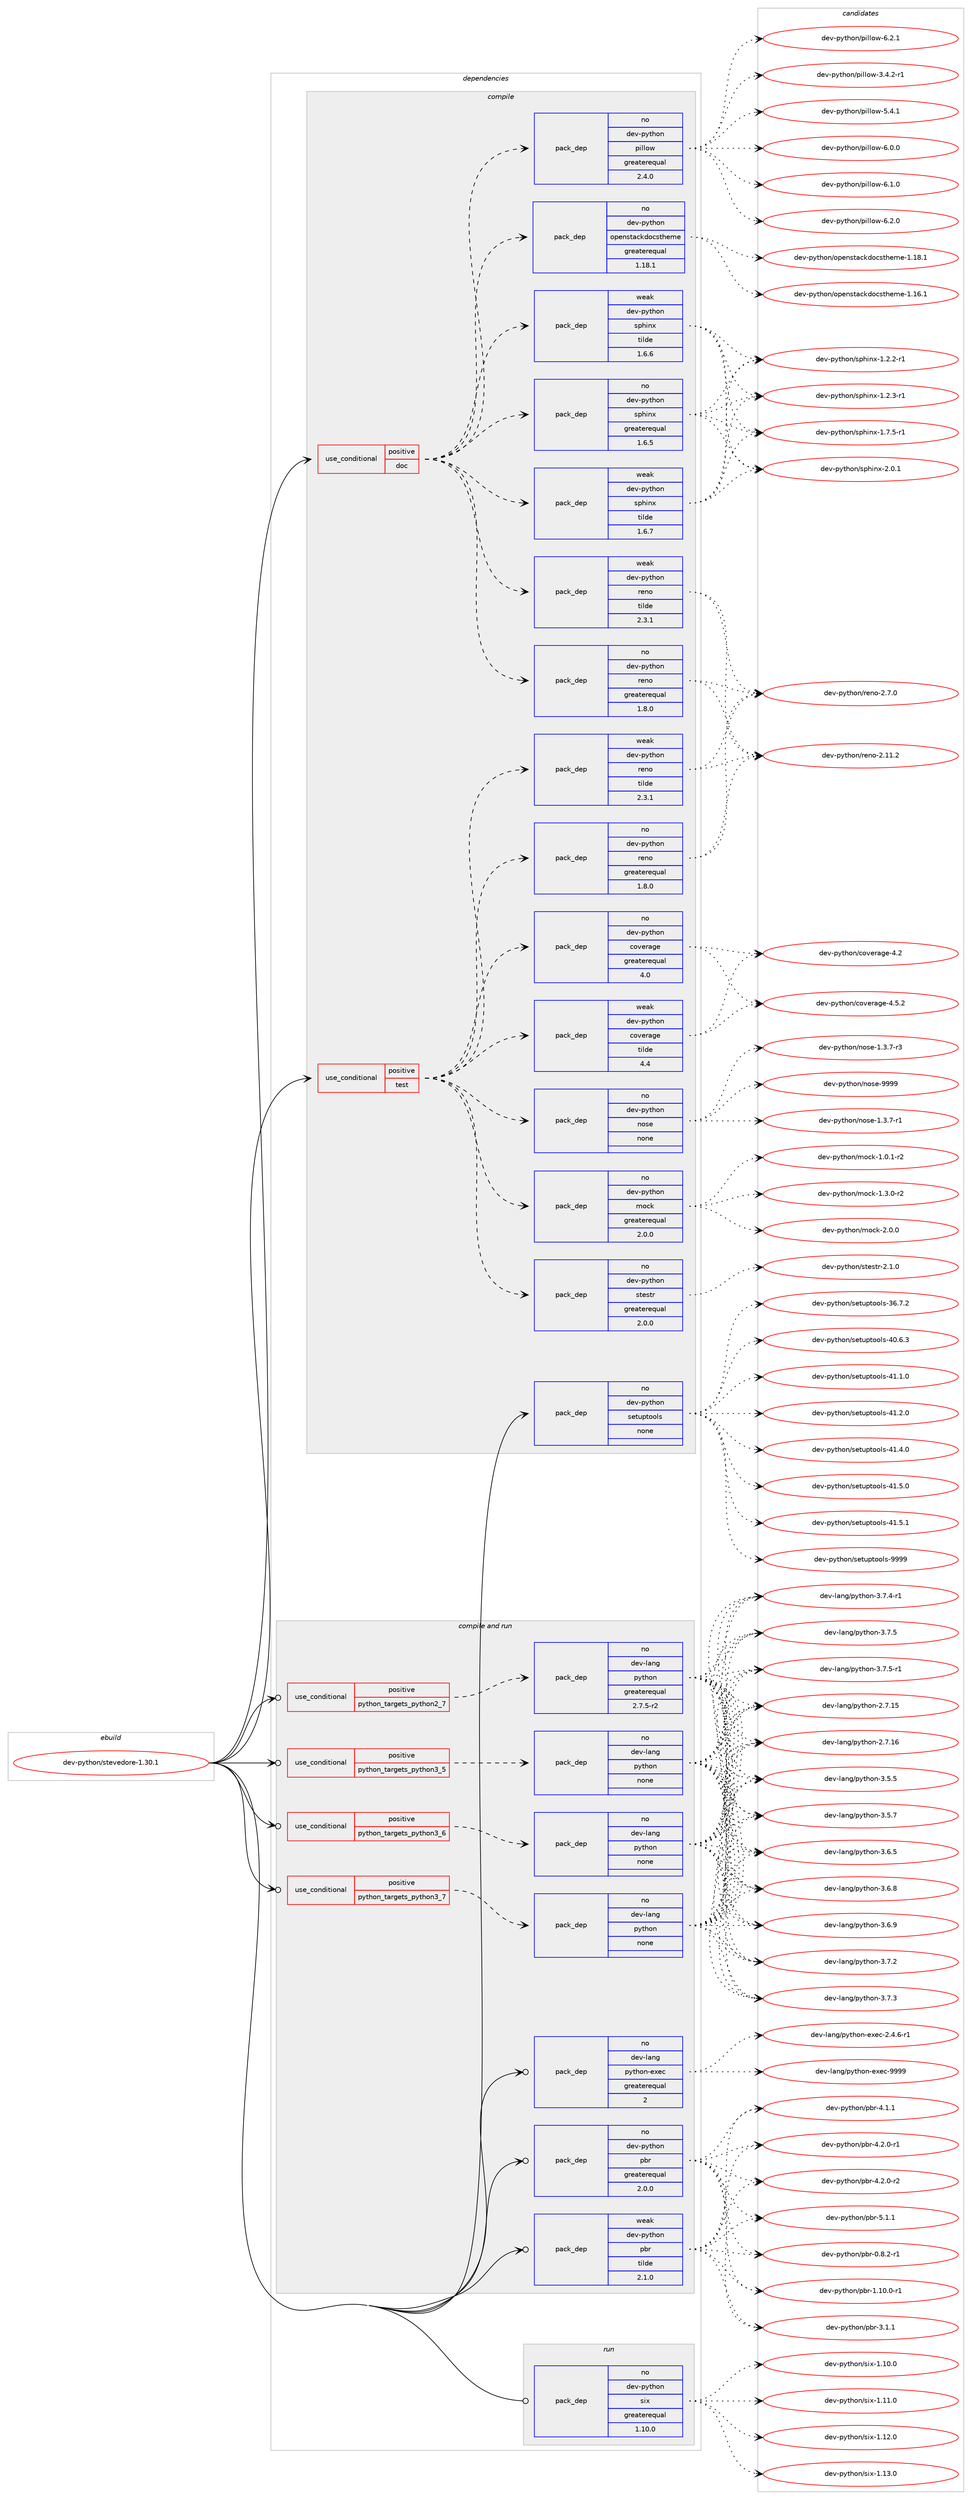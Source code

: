 digraph prolog {

# *************
# Graph options
# *************

newrank=true;
concentrate=true;
compound=true;
graph [rankdir=LR,fontname=Helvetica,fontsize=10,ranksep=1.5];#, ranksep=2.5, nodesep=0.2];
edge  [arrowhead=vee];
node  [fontname=Helvetica,fontsize=10];

# **********
# The ebuild
# **********

subgraph cluster_leftcol {
color=gray;
rank=same;
label=<<i>ebuild</i>>;
id [label="dev-python/stevedore-1.30.1", color=red, width=4, href="../dev-python/stevedore-1.30.1.svg"];
}

# ****************
# The dependencies
# ****************

subgraph cluster_midcol {
color=gray;
label=<<i>dependencies</i>>;
subgraph cluster_compile {
fillcolor="#eeeeee";
style=filled;
label=<<i>compile</i>>;
subgraph cond150002 {
dependency639351 [label=<<TABLE BORDER="0" CELLBORDER="1" CELLSPACING="0" CELLPADDING="4"><TR><TD ROWSPAN="3" CELLPADDING="10">use_conditional</TD></TR><TR><TD>positive</TD></TR><TR><TD>doc</TD></TR></TABLE>>, shape=none, color=red];
subgraph pack477468 {
dependency639352 [label=<<TABLE BORDER="0" CELLBORDER="1" CELLSPACING="0" CELLPADDING="4" WIDTH="220"><TR><TD ROWSPAN="6" CELLPADDING="30">pack_dep</TD></TR><TR><TD WIDTH="110">no</TD></TR><TR><TD>dev-python</TD></TR><TR><TD>pillow</TD></TR><TR><TD>greaterequal</TD></TR><TR><TD>2.4.0</TD></TR></TABLE>>, shape=none, color=blue];
}
dependency639351:e -> dependency639352:w [weight=20,style="dashed",arrowhead="vee"];
subgraph pack477469 {
dependency639353 [label=<<TABLE BORDER="0" CELLBORDER="1" CELLSPACING="0" CELLPADDING="4" WIDTH="220"><TR><TD ROWSPAN="6" CELLPADDING="30">pack_dep</TD></TR><TR><TD WIDTH="110">no</TD></TR><TR><TD>dev-python</TD></TR><TR><TD>sphinx</TD></TR><TR><TD>greaterequal</TD></TR><TR><TD>1.6.5</TD></TR></TABLE>>, shape=none, color=blue];
}
dependency639351:e -> dependency639353:w [weight=20,style="dashed",arrowhead="vee"];
subgraph pack477470 {
dependency639354 [label=<<TABLE BORDER="0" CELLBORDER="1" CELLSPACING="0" CELLPADDING="4" WIDTH="220"><TR><TD ROWSPAN="6" CELLPADDING="30">pack_dep</TD></TR><TR><TD WIDTH="110">weak</TD></TR><TR><TD>dev-python</TD></TR><TR><TD>sphinx</TD></TR><TR><TD>tilde</TD></TR><TR><TD>1.6.6</TD></TR></TABLE>>, shape=none, color=blue];
}
dependency639351:e -> dependency639354:w [weight=20,style="dashed",arrowhead="vee"];
subgraph pack477471 {
dependency639355 [label=<<TABLE BORDER="0" CELLBORDER="1" CELLSPACING="0" CELLPADDING="4" WIDTH="220"><TR><TD ROWSPAN="6" CELLPADDING="30">pack_dep</TD></TR><TR><TD WIDTH="110">weak</TD></TR><TR><TD>dev-python</TD></TR><TR><TD>sphinx</TD></TR><TR><TD>tilde</TD></TR><TR><TD>1.6.7</TD></TR></TABLE>>, shape=none, color=blue];
}
dependency639351:e -> dependency639355:w [weight=20,style="dashed",arrowhead="vee"];
subgraph pack477472 {
dependency639356 [label=<<TABLE BORDER="0" CELLBORDER="1" CELLSPACING="0" CELLPADDING="4" WIDTH="220"><TR><TD ROWSPAN="6" CELLPADDING="30">pack_dep</TD></TR><TR><TD WIDTH="110">no</TD></TR><TR><TD>dev-python</TD></TR><TR><TD>openstackdocstheme</TD></TR><TR><TD>greaterequal</TD></TR><TR><TD>1.18.1</TD></TR></TABLE>>, shape=none, color=blue];
}
dependency639351:e -> dependency639356:w [weight=20,style="dashed",arrowhead="vee"];
subgraph pack477473 {
dependency639357 [label=<<TABLE BORDER="0" CELLBORDER="1" CELLSPACING="0" CELLPADDING="4" WIDTH="220"><TR><TD ROWSPAN="6" CELLPADDING="30">pack_dep</TD></TR><TR><TD WIDTH="110">no</TD></TR><TR><TD>dev-python</TD></TR><TR><TD>reno</TD></TR><TR><TD>greaterequal</TD></TR><TR><TD>1.8.0</TD></TR></TABLE>>, shape=none, color=blue];
}
dependency639351:e -> dependency639357:w [weight=20,style="dashed",arrowhead="vee"];
subgraph pack477474 {
dependency639358 [label=<<TABLE BORDER="0" CELLBORDER="1" CELLSPACING="0" CELLPADDING="4" WIDTH="220"><TR><TD ROWSPAN="6" CELLPADDING="30">pack_dep</TD></TR><TR><TD WIDTH="110">weak</TD></TR><TR><TD>dev-python</TD></TR><TR><TD>reno</TD></TR><TR><TD>tilde</TD></TR><TR><TD>2.3.1</TD></TR></TABLE>>, shape=none, color=blue];
}
dependency639351:e -> dependency639358:w [weight=20,style="dashed",arrowhead="vee"];
}
id:e -> dependency639351:w [weight=20,style="solid",arrowhead="vee"];
subgraph cond150003 {
dependency639359 [label=<<TABLE BORDER="0" CELLBORDER="1" CELLSPACING="0" CELLPADDING="4"><TR><TD ROWSPAN="3" CELLPADDING="10">use_conditional</TD></TR><TR><TD>positive</TD></TR><TR><TD>test</TD></TR></TABLE>>, shape=none, color=red];
subgraph pack477475 {
dependency639360 [label=<<TABLE BORDER="0" CELLBORDER="1" CELLSPACING="0" CELLPADDING="4" WIDTH="220"><TR><TD ROWSPAN="6" CELLPADDING="30">pack_dep</TD></TR><TR><TD WIDTH="110">no</TD></TR><TR><TD>dev-python</TD></TR><TR><TD>mock</TD></TR><TR><TD>greaterequal</TD></TR><TR><TD>2.0.0</TD></TR></TABLE>>, shape=none, color=blue];
}
dependency639359:e -> dependency639360:w [weight=20,style="dashed",arrowhead="vee"];
subgraph pack477476 {
dependency639361 [label=<<TABLE BORDER="0" CELLBORDER="1" CELLSPACING="0" CELLPADDING="4" WIDTH="220"><TR><TD ROWSPAN="6" CELLPADDING="30">pack_dep</TD></TR><TR><TD WIDTH="110">no</TD></TR><TR><TD>dev-python</TD></TR><TR><TD>nose</TD></TR><TR><TD>none</TD></TR><TR><TD></TD></TR></TABLE>>, shape=none, color=blue];
}
dependency639359:e -> dependency639361:w [weight=20,style="dashed",arrowhead="vee"];
subgraph pack477477 {
dependency639362 [label=<<TABLE BORDER="0" CELLBORDER="1" CELLSPACING="0" CELLPADDING="4" WIDTH="220"><TR><TD ROWSPAN="6" CELLPADDING="30">pack_dep</TD></TR><TR><TD WIDTH="110">no</TD></TR><TR><TD>dev-python</TD></TR><TR><TD>coverage</TD></TR><TR><TD>greaterequal</TD></TR><TR><TD>4.0</TD></TR></TABLE>>, shape=none, color=blue];
}
dependency639359:e -> dependency639362:w [weight=20,style="dashed",arrowhead="vee"];
subgraph pack477478 {
dependency639363 [label=<<TABLE BORDER="0" CELLBORDER="1" CELLSPACING="0" CELLPADDING="4" WIDTH="220"><TR><TD ROWSPAN="6" CELLPADDING="30">pack_dep</TD></TR><TR><TD WIDTH="110">weak</TD></TR><TR><TD>dev-python</TD></TR><TR><TD>coverage</TD></TR><TR><TD>tilde</TD></TR><TR><TD>4.4</TD></TR></TABLE>>, shape=none, color=blue];
}
dependency639359:e -> dependency639363:w [weight=20,style="dashed",arrowhead="vee"];
subgraph pack477479 {
dependency639364 [label=<<TABLE BORDER="0" CELLBORDER="1" CELLSPACING="0" CELLPADDING="4" WIDTH="220"><TR><TD ROWSPAN="6" CELLPADDING="30">pack_dep</TD></TR><TR><TD WIDTH="110">no</TD></TR><TR><TD>dev-python</TD></TR><TR><TD>stestr</TD></TR><TR><TD>greaterequal</TD></TR><TR><TD>2.0.0</TD></TR></TABLE>>, shape=none, color=blue];
}
dependency639359:e -> dependency639364:w [weight=20,style="dashed",arrowhead="vee"];
subgraph pack477480 {
dependency639365 [label=<<TABLE BORDER="0" CELLBORDER="1" CELLSPACING="0" CELLPADDING="4" WIDTH="220"><TR><TD ROWSPAN="6" CELLPADDING="30">pack_dep</TD></TR><TR><TD WIDTH="110">no</TD></TR><TR><TD>dev-python</TD></TR><TR><TD>reno</TD></TR><TR><TD>greaterequal</TD></TR><TR><TD>1.8.0</TD></TR></TABLE>>, shape=none, color=blue];
}
dependency639359:e -> dependency639365:w [weight=20,style="dashed",arrowhead="vee"];
subgraph pack477481 {
dependency639366 [label=<<TABLE BORDER="0" CELLBORDER="1" CELLSPACING="0" CELLPADDING="4" WIDTH="220"><TR><TD ROWSPAN="6" CELLPADDING="30">pack_dep</TD></TR><TR><TD WIDTH="110">weak</TD></TR><TR><TD>dev-python</TD></TR><TR><TD>reno</TD></TR><TR><TD>tilde</TD></TR><TR><TD>2.3.1</TD></TR></TABLE>>, shape=none, color=blue];
}
dependency639359:e -> dependency639366:w [weight=20,style="dashed",arrowhead="vee"];
}
id:e -> dependency639359:w [weight=20,style="solid",arrowhead="vee"];
subgraph pack477482 {
dependency639367 [label=<<TABLE BORDER="0" CELLBORDER="1" CELLSPACING="0" CELLPADDING="4" WIDTH="220"><TR><TD ROWSPAN="6" CELLPADDING="30">pack_dep</TD></TR><TR><TD WIDTH="110">no</TD></TR><TR><TD>dev-python</TD></TR><TR><TD>setuptools</TD></TR><TR><TD>none</TD></TR><TR><TD></TD></TR></TABLE>>, shape=none, color=blue];
}
id:e -> dependency639367:w [weight=20,style="solid",arrowhead="vee"];
}
subgraph cluster_compileandrun {
fillcolor="#eeeeee";
style=filled;
label=<<i>compile and run</i>>;
subgraph cond150004 {
dependency639368 [label=<<TABLE BORDER="0" CELLBORDER="1" CELLSPACING="0" CELLPADDING="4"><TR><TD ROWSPAN="3" CELLPADDING="10">use_conditional</TD></TR><TR><TD>positive</TD></TR><TR><TD>python_targets_python2_7</TD></TR></TABLE>>, shape=none, color=red];
subgraph pack477483 {
dependency639369 [label=<<TABLE BORDER="0" CELLBORDER="1" CELLSPACING="0" CELLPADDING="4" WIDTH="220"><TR><TD ROWSPAN="6" CELLPADDING="30">pack_dep</TD></TR><TR><TD WIDTH="110">no</TD></TR><TR><TD>dev-lang</TD></TR><TR><TD>python</TD></TR><TR><TD>greaterequal</TD></TR><TR><TD>2.7.5-r2</TD></TR></TABLE>>, shape=none, color=blue];
}
dependency639368:e -> dependency639369:w [weight=20,style="dashed",arrowhead="vee"];
}
id:e -> dependency639368:w [weight=20,style="solid",arrowhead="odotvee"];
subgraph cond150005 {
dependency639370 [label=<<TABLE BORDER="0" CELLBORDER="1" CELLSPACING="0" CELLPADDING="4"><TR><TD ROWSPAN="3" CELLPADDING="10">use_conditional</TD></TR><TR><TD>positive</TD></TR><TR><TD>python_targets_python3_5</TD></TR></TABLE>>, shape=none, color=red];
subgraph pack477484 {
dependency639371 [label=<<TABLE BORDER="0" CELLBORDER="1" CELLSPACING="0" CELLPADDING="4" WIDTH="220"><TR><TD ROWSPAN="6" CELLPADDING="30">pack_dep</TD></TR><TR><TD WIDTH="110">no</TD></TR><TR><TD>dev-lang</TD></TR><TR><TD>python</TD></TR><TR><TD>none</TD></TR><TR><TD></TD></TR></TABLE>>, shape=none, color=blue];
}
dependency639370:e -> dependency639371:w [weight=20,style="dashed",arrowhead="vee"];
}
id:e -> dependency639370:w [weight=20,style="solid",arrowhead="odotvee"];
subgraph cond150006 {
dependency639372 [label=<<TABLE BORDER="0" CELLBORDER="1" CELLSPACING="0" CELLPADDING="4"><TR><TD ROWSPAN="3" CELLPADDING="10">use_conditional</TD></TR><TR><TD>positive</TD></TR><TR><TD>python_targets_python3_6</TD></TR></TABLE>>, shape=none, color=red];
subgraph pack477485 {
dependency639373 [label=<<TABLE BORDER="0" CELLBORDER="1" CELLSPACING="0" CELLPADDING="4" WIDTH="220"><TR><TD ROWSPAN="6" CELLPADDING="30">pack_dep</TD></TR><TR><TD WIDTH="110">no</TD></TR><TR><TD>dev-lang</TD></TR><TR><TD>python</TD></TR><TR><TD>none</TD></TR><TR><TD></TD></TR></TABLE>>, shape=none, color=blue];
}
dependency639372:e -> dependency639373:w [weight=20,style="dashed",arrowhead="vee"];
}
id:e -> dependency639372:w [weight=20,style="solid",arrowhead="odotvee"];
subgraph cond150007 {
dependency639374 [label=<<TABLE BORDER="0" CELLBORDER="1" CELLSPACING="0" CELLPADDING="4"><TR><TD ROWSPAN="3" CELLPADDING="10">use_conditional</TD></TR><TR><TD>positive</TD></TR><TR><TD>python_targets_python3_7</TD></TR></TABLE>>, shape=none, color=red];
subgraph pack477486 {
dependency639375 [label=<<TABLE BORDER="0" CELLBORDER="1" CELLSPACING="0" CELLPADDING="4" WIDTH="220"><TR><TD ROWSPAN="6" CELLPADDING="30">pack_dep</TD></TR><TR><TD WIDTH="110">no</TD></TR><TR><TD>dev-lang</TD></TR><TR><TD>python</TD></TR><TR><TD>none</TD></TR><TR><TD></TD></TR></TABLE>>, shape=none, color=blue];
}
dependency639374:e -> dependency639375:w [weight=20,style="dashed",arrowhead="vee"];
}
id:e -> dependency639374:w [weight=20,style="solid",arrowhead="odotvee"];
subgraph pack477487 {
dependency639376 [label=<<TABLE BORDER="0" CELLBORDER="1" CELLSPACING="0" CELLPADDING="4" WIDTH="220"><TR><TD ROWSPAN="6" CELLPADDING="30">pack_dep</TD></TR><TR><TD WIDTH="110">no</TD></TR><TR><TD>dev-lang</TD></TR><TR><TD>python-exec</TD></TR><TR><TD>greaterequal</TD></TR><TR><TD>2</TD></TR></TABLE>>, shape=none, color=blue];
}
id:e -> dependency639376:w [weight=20,style="solid",arrowhead="odotvee"];
subgraph pack477488 {
dependency639377 [label=<<TABLE BORDER="0" CELLBORDER="1" CELLSPACING="0" CELLPADDING="4" WIDTH="220"><TR><TD ROWSPAN="6" CELLPADDING="30">pack_dep</TD></TR><TR><TD WIDTH="110">no</TD></TR><TR><TD>dev-python</TD></TR><TR><TD>pbr</TD></TR><TR><TD>greaterequal</TD></TR><TR><TD>2.0.0</TD></TR></TABLE>>, shape=none, color=blue];
}
id:e -> dependency639377:w [weight=20,style="solid",arrowhead="odotvee"];
subgraph pack477489 {
dependency639378 [label=<<TABLE BORDER="0" CELLBORDER="1" CELLSPACING="0" CELLPADDING="4" WIDTH="220"><TR><TD ROWSPAN="6" CELLPADDING="30">pack_dep</TD></TR><TR><TD WIDTH="110">weak</TD></TR><TR><TD>dev-python</TD></TR><TR><TD>pbr</TD></TR><TR><TD>tilde</TD></TR><TR><TD>2.1.0</TD></TR></TABLE>>, shape=none, color=blue];
}
id:e -> dependency639378:w [weight=20,style="solid",arrowhead="odotvee"];
}
subgraph cluster_run {
fillcolor="#eeeeee";
style=filled;
label=<<i>run</i>>;
subgraph pack477490 {
dependency639379 [label=<<TABLE BORDER="0" CELLBORDER="1" CELLSPACING="0" CELLPADDING="4" WIDTH="220"><TR><TD ROWSPAN="6" CELLPADDING="30">pack_dep</TD></TR><TR><TD WIDTH="110">no</TD></TR><TR><TD>dev-python</TD></TR><TR><TD>six</TD></TR><TR><TD>greaterequal</TD></TR><TR><TD>1.10.0</TD></TR></TABLE>>, shape=none, color=blue];
}
id:e -> dependency639379:w [weight=20,style="solid",arrowhead="odot"];
}
}

# **************
# The candidates
# **************

subgraph cluster_choices {
rank=same;
color=gray;
label=<<i>candidates</i>>;

subgraph choice477468 {
color=black;
nodesep=1;
choice10010111845112121116104111110471121051081081111194551465246504511449 [label="dev-python/pillow-3.4.2-r1", color=red, width=4,href="../dev-python/pillow-3.4.2-r1.svg"];
choice1001011184511212111610411111047112105108108111119455346524649 [label="dev-python/pillow-5.4.1", color=red, width=4,href="../dev-python/pillow-5.4.1.svg"];
choice1001011184511212111610411111047112105108108111119455446484648 [label="dev-python/pillow-6.0.0", color=red, width=4,href="../dev-python/pillow-6.0.0.svg"];
choice1001011184511212111610411111047112105108108111119455446494648 [label="dev-python/pillow-6.1.0", color=red, width=4,href="../dev-python/pillow-6.1.0.svg"];
choice1001011184511212111610411111047112105108108111119455446504648 [label="dev-python/pillow-6.2.0", color=red, width=4,href="../dev-python/pillow-6.2.0.svg"];
choice1001011184511212111610411111047112105108108111119455446504649 [label="dev-python/pillow-6.2.1", color=red, width=4,href="../dev-python/pillow-6.2.1.svg"];
dependency639352:e -> choice10010111845112121116104111110471121051081081111194551465246504511449:w [style=dotted,weight="100"];
dependency639352:e -> choice1001011184511212111610411111047112105108108111119455346524649:w [style=dotted,weight="100"];
dependency639352:e -> choice1001011184511212111610411111047112105108108111119455446484648:w [style=dotted,weight="100"];
dependency639352:e -> choice1001011184511212111610411111047112105108108111119455446494648:w [style=dotted,weight="100"];
dependency639352:e -> choice1001011184511212111610411111047112105108108111119455446504648:w [style=dotted,weight="100"];
dependency639352:e -> choice1001011184511212111610411111047112105108108111119455446504649:w [style=dotted,weight="100"];
}
subgraph choice477469 {
color=black;
nodesep=1;
choice10010111845112121116104111110471151121041051101204549465046504511449 [label="dev-python/sphinx-1.2.2-r1", color=red, width=4,href="../dev-python/sphinx-1.2.2-r1.svg"];
choice10010111845112121116104111110471151121041051101204549465046514511449 [label="dev-python/sphinx-1.2.3-r1", color=red, width=4,href="../dev-python/sphinx-1.2.3-r1.svg"];
choice10010111845112121116104111110471151121041051101204549465546534511449 [label="dev-python/sphinx-1.7.5-r1", color=red, width=4,href="../dev-python/sphinx-1.7.5-r1.svg"];
choice1001011184511212111610411111047115112104105110120455046484649 [label="dev-python/sphinx-2.0.1", color=red, width=4,href="../dev-python/sphinx-2.0.1.svg"];
dependency639353:e -> choice10010111845112121116104111110471151121041051101204549465046504511449:w [style=dotted,weight="100"];
dependency639353:e -> choice10010111845112121116104111110471151121041051101204549465046514511449:w [style=dotted,weight="100"];
dependency639353:e -> choice10010111845112121116104111110471151121041051101204549465546534511449:w [style=dotted,weight="100"];
dependency639353:e -> choice1001011184511212111610411111047115112104105110120455046484649:w [style=dotted,weight="100"];
}
subgraph choice477470 {
color=black;
nodesep=1;
choice10010111845112121116104111110471151121041051101204549465046504511449 [label="dev-python/sphinx-1.2.2-r1", color=red, width=4,href="../dev-python/sphinx-1.2.2-r1.svg"];
choice10010111845112121116104111110471151121041051101204549465046514511449 [label="dev-python/sphinx-1.2.3-r1", color=red, width=4,href="../dev-python/sphinx-1.2.3-r1.svg"];
choice10010111845112121116104111110471151121041051101204549465546534511449 [label="dev-python/sphinx-1.7.5-r1", color=red, width=4,href="../dev-python/sphinx-1.7.5-r1.svg"];
choice1001011184511212111610411111047115112104105110120455046484649 [label="dev-python/sphinx-2.0.1", color=red, width=4,href="../dev-python/sphinx-2.0.1.svg"];
dependency639354:e -> choice10010111845112121116104111110471151121041051101204549465046504511449:w [style=dotted,weight="100"];
dependency639354:e -> choice10010111845112121116104111110471151121041051101204549465046514511449:w [style=dotted,weight="100"];
dependency639354:e -> choice10010111845112121116104111110471151121041051101204549465546534511449:w [style=dotted,weight="100"];
dependency639354:e -> choice1001011184511212111610411111047115112104105110120455046484649:w [style=dotted,weight="100"];
}
subgraph choice477471 {
color=black;
nodesep=1;
choice10010111845112121116104111110471151121041051101204549465046504511449 [label="dev-python/sphinx-1.2.2-r1", color=red, width=4,href="../dev-python/sphinx-1.2.2-r1.svg"];
choice10010111845112121116104111110471151121041051101204549465046514511449 [label="dev-python/sphinx-1.2.3-r1", color=red, width=4,href="../dev-python/sphinx-1.2.3-r1.svg"];
choice10010111845112121116104111110471151121041051101204549465546534511449 [label="dev-python/sphinx-1.7.5-r1", color=red, width=4,href="../dev-python/sphinx-1.7.5-r1.svg"];
choice1001011184511212111610411111047115112104105110120455046484649 [label="dev-python/sphinx-2.0.1", color=red, width=4,href="../dev-python/sphinx-2.0.1.svg"];
dependency639355:e -> choice10010111845112121116104111110471151121041051101204549465046504511449:w [style=dotted,weight="100"];
dependency639355:e -> choice10010111845112121116104111110471151121041051101204549465046514511449:w [style=dotted,weight="100"];
dependency639355:e -> choice10010111845112121116104111110471151121041051101204549465546534511449:w [style=dotted,weight="100"];
dependency639355:e -> choice1001011184511212111610411111047115112104105110120455046484649:w [style=dotted,weight="100"];
}
subgraph choice477472 {
color=black;
nodesep=1;
choice100101118451121211161041111104711111210111011511697991071001119911511610410110910145494649544649 [label="dev-python/openstackdocstheme-1.16.1", color=red, width=4,href="../dev-python/openstackdocstheme-1.16.1.svg"];
choice100101118451121211161041111104711111210111011511697991071001119911511610410110910145494649564649 [label="dev-python/openstackdocstheme-1.18.1", color=red, width=4,href="../dev-python/openstackdocstheme-1.18.1.svg"];
dependency639356:e -> choice100101118451121211161041111104711111210111011511697991071001119911511610410110910145494649544649:w [style=dotted,weight="100"];
dependency639356:e -> choice100101118451121211161041111104711111210111011511697991071001119911511610410110910145494649564649:w [style=dotted,weight="100"];
}
subgraph choice477473 {
color=black;
nodesep=1;
choice100101118451121211161041111104711410111011145504649494650 [label="dev-python/reno-2.11.2", color=red, width=4,href="../dev-python/reno-2.11.2.svg"];
choice1001011184511212111610411111047114101110111455046554648 [label="dev-python/reno-2.7.0", color=red, width=4,href="../dev-python/reno-2.7.0.svg"];
dependency639357:e -> choice100101118451121211161041111104711410111011145504649494650:w [style=dotted,weight="100"];
dependency639357:e -> choice1001011184511212111610411111047114101110111455046554648:w [style=dotted,weight="100"];
}
subgraph choice477474 {
color=black;
nodesep=1;
choice100101118451121211161041111104711410111011145504649494650 [label="dev-python/reno-2.11.2", color=red, width=4,href="../dev-python/reno-2.11.2.svg"];
choice1001011184511212111610411111047114101110111455046554648 [label="dev-python/reno-2.7.0", color=red, width=4,href="../dev-python/reno-2.7.0.svg"];
dependency639358:e -> choice100101118451121211161041111104711410111011145504649494650:w [style=dotted,weight="100"];
dependency639358:e -> choice1001011184511212111610411111047114101110111455046554648:w [style=dotted,weight="100"];
}
subgraph choice477475 {
color=black;
nodesep=1;
choice1001011184511212111610411111047109111991074549464846494511450 [label="dev-python/mock-1.0.1-r2", color=red, width=4,href="../dev-python/mock-1.0.1-r2.svg"];
choice1001011184511212111610411111047109111991074549465146484511450 [label="dev-python/mock-1.3.0-r2", color=red, width=4,href="../dev-python/mock-1.3.0-r2.svg"];
choice100101118451121211161041111104710911199107455046484648 [label="dev-python/mock-2.0.0", color=red, width=4,href="../dev-python/mock-2.0.0.svg"];
dependency639360:e -> choice1001011184511212111610411111047109111991074549464846494511450:w [style=dotted,weight="100"];
dependency639360:e -> choice1001011184511212111610411111047109111991074549465146484511450:w [style=dotted,weight="100"];
dependency639360:e -> choice100101118451121211161041111104710911199107455046484648:w [style=dotted,weight="100"];
}
subgraph choice477476 {
color=black;
nodesep=1;
choice10010111845112121116104111110471101111151014549465146554511449 [label="dev-python/nose-1.3.7-r1", color=red, width=4,href="../dev-python/nose-1.3.7-r1.svg"];
choice10010111845112121116104111110471101111151014549465146554511451 [label="dev-python/nose-1.3.7-r3", color=red, width=4,href="../dev-python/nose-1.3.7-r3.svg"];
choice10010111845112121116104111110471101111151014557575757 [label="dev-python/nose-9999", color=red, width=4,href="../dev-python/nose-9999.svg"];
dependency639361:e -> choice10010111845112121116104111110471101111151014549465146554511449:w [style=dotted,weight="100"];
dependency639361:e -> choice10010111845112121116104111110471101111151014549465146554511451:w [style=dotted,weight="100"];
dependency639361:e -> choice10010111845112121116104111110471101111151014557575757:w [style=dotted,weight="100"];
}
subgraph choice477477 {
color=black;
nodesep=1;
choice1001011184511212111610411111047991111181011149710310145524650 [label="dev-python/coverage-4.2", color=red, width=4,href="../dev-python/coverage-4.2.svg"];
choice10010111845112121116104111110479911111810111497103101455246534650 [label="dev-python/coverage-4.5.2", color=red, width=4,href="../dev-python/coverage-4.5.2.svg"];
dependency639362:e -> choice1001011184511212111610411111047991111181011149710310145524650:w [style=dotted,weight="100"];
dependency639362:e -> choice10010111845112121116104111110479911111810111497103101455246534650:w [style=dotted,weight="100"];
}
subgraph choice477478 {
color=black;
nodesep=1;
choice1001011184511212111610411111047991111181011149710310145524650 [label="dev-python/coverage-4.2", color=red, width=4,href="../dev-python/coverage-4.2.svg"];
choice10010111845112121116104111110479911111810111497103101455246534650 [label="dev-python/coverage-4.5.2", color=red, width=4,href="../dev-python/coverage-4.5.2.svg"];
dependency639363:e -> choice1001011184511212111610411111047991111181011149710310145524650:w [style=dotted,weight="100"];
dependency639363:e -> choice10010111845112121116104111110479911111810111497103101455246534650:w [style=dotted,weight="100"];
}
subgraph choice477479 {
color=black;
nodesep=1;
choice1001011184511212111610411111047115116101115116114455046494648 [label="dev-python/stestr-2.1.0", color=red, width=4,href="../dev-python/stestr-2.1.0.svg"];
dependency639364:e -> choice1001011184511212111610411111047115116101115116114455046494648:w [style=dotted,weight="100"];
}
subgraph choice477480 {
color=black;
nodesep=1;
choice100101118451121211161041111104711410111011145504649494650 [label="dev-python/reno-2.11.2", color=red, width=4,href="../dev-python/reno-2.11.2.svg"];
choice1001011184511212111610411111047114101110111455046554648 [label="dev-python/reno-2.7.0", color=red, width=4,href="../dev-python/reno-2.7.0.svg"];
dependency639365:e -> choice100101118451121211161041111104711410111011145504649494650:w [style=dotted,weight="100"];
dependency639365:e -> choice1001011184511212111610411111047114101110111455046554648:w [style=dotted,weight="100"];
}
subgraph choice477481 {
color=black;
nodesep=1;
choice100101118451121211161041111104711410111011145504649494650 [label="dev-python/reno-2.11.2", color=red, width=4,href="../dev-python/reno-2.11.2.svg"];
choice1001011184511212111610411111047114101110111455046554648 [label="dev-python/reno-2.7.0", color=red, width=4,href="../dev-python/reno-2.7.0.svg"];
dependency639366:e -> choice100101118451121211161041111104711410111011145504649494650:w [style=dotted,weight="100"];
dependency639366:e -> choice1001011184511212111610411111047114101110111455046554648:w [style=dotted,weight="100"];
}
subgraph choice477482 {
color=black;
nodesep=1;
choice100101118451121211161041111104711510111611711211611111110811545515446554650 [label="dev-python/setuptools-36.7.2", color=red, width=4,href="../dev-python/setuptools-36.7.2.svg"];
choice100101118451121211161041111104711510111611711211611111110811545524846544651 [label="dev-python/setuptools-40.6.3", color=red, width=4,href="../dev-python/setuptools-40.6.3.svg"];
choice100101118451121211161041111104711510111611711211611111110811545524946494648 [label="dev-python/setuptools-41.1.0", color=red, width=4,href="../dev-python/setuptools-41.1.0.svg"];
choice100101118451121211161041111104711510111611711211611111110811545524946504648 [label="dev-python/setuptools-41.2.0", color=red, width=4,href="../dev-python/setuptools-41.2.0.svg"];
choice100101118451121211161041111104711510111611711211611111110811545524946524648 [label="dev-python/setuptools-41.4.0", color=red, width=4,href="../dev-python/setuptools-41.4.0.svg"];
choice100101118451121211161041111104711510111611711211611111110811545524946534648 [label="dev-python/setuptools-41.5.0", color=red, width=4,href="../dev-python/setuptools-41.5.0.svg"];
choice100101118451121211161041111104711510111611711211611111110811545524946534649 [label="dev-python/setuptools-41.5.1", color=red, width=4,href="../dev-python/setuptools-41.5.1.svg"];
choice10010111845112121116104111110471151011161171121161111111081154557575757 [label="dev-python/setuptools-9999", color=red, width=4,href="../dev-python/setuptools-9999.svg"];
dependency639367:e -> choice100101118451121211161041111104711510111611711211611111110811545515446554650:w [style=dotted,weight="100"];
dependency639367:e -> choice100101118451121211161041111104711510111611711211611111110811545524846544651:w [style=dotted,weight="100"];
dependency639367:e -> choice100101118451121211161041111104711510111611711211611111110811545524946494648:w [style=dotted,weight="100"];
dependency639367:e -> choice100101118451121211161041111104711510111611711211611111110811545524946504648:w [style=dotted,weight="100"];
dependency639367:e -> choice100101118451121211161041111104711510111611711211611111110811545524946524648:w [style=dotted,weight="100"];
dependency639367:e -> choice100101118451121211161041111104711510111611711211611111110811545524946534648:w [style=dotted,weight="100"];
dependency639367:e -> choice100101118451121211161041111104711510111611711211611111110811545524946534649:w [style=dotted,weight="100"];
dependency639367:e -> choice10010111845112121116104111110471151011161171121161111111081154557575757:w [style=dotted,weight="100"];
}
subgraph choice477483 {
color=black;
nodesep=1;
choice10010111845108971101034711212111610411111045504655464953 [label="dev-lang/python-2.7.15", color=red, width=4,href="../dev-lang/python-2.7.15.svg"];
choice10010111845108971101034711212111610411111045504655464954 [label="dev-lang/python-2.7.16", color=red, width=4,href="../dev-lang/python-2.7.16.svg"];
choice100101118451089711010347112121116104111110455146534653 [label="dev-lang/python-3.5.5", color=red, width=4,href="../dev-lang/python-3.5.5.svg"];
choice100101118451089711010347112121116104111110455146534655 [label="dev-lang/python-3.5.7", color=red, width=4,href="../dev-lang/python-3.5.7.svg"];
choice100101118451089711010347112121116104111110455146544653 [label="dev-lang/python-3.6.5", color=red, width=4,href="../dev-lang/python-3.6.5.svg"];
choice100101118451089711010347112121116104111110455146544656 [label="dev-lang/python-3.6.8", color=red, width=4,href="../dev-lang/python-3.6.8.svg"];
choice100101118451089711010347112121116104111110455146544657 [label="dev-lang/python-3.6.9", color=red, width=4,href="../dev-lang/python-3.6.9.svg"];
choice100101118451089711010347112121116104111110455146554650 [label="dev-lang/python-3.7.2", color=red, width=4,href="../dev-lang/python-3.7.2.svg"];
choice100101118451089711010347112121116104111110455146554651 [label="dev-lang/python-3.7.3", color=red, width=4,href="../dev-lang/python-3.7.3.svg"];
choice1001011184510897110103471121211161041111104551465546524511449 [label="dev-lang/python-3.7.4-r1", color=red, width=4,href="../dev-lang/python-3.7.4-r1.svg"];
choice100101118451089711010347112121116104111110455146554653 [label="dev-lang/python-3.7.5", color=red, width=4,href="../dev-lang/python-3.7.5.svg"];
choice1001011184510897110103471121211161041111104551465546534511449 [label="dev-lang/python-3.7.5-r1", color=red, width=4,href="../dev-lang/python-3.7.5-r1.svg"];
dependency639369:e -> choice10010111845108971101034711212111610411111045504655464953:w [style=dotted,weight="100"];
dependency639369:e -> choice10010111845108971101034711212111610411111045504655464954:w [style=dotted,weight="100"];
dependency639369:e -> choice100101118451089711010347112121116104111110455146534653:w [style=dotted,weight="100"];
dependency639369:e -> choice100101118451089711010347112121116104111110455146534655:w [style=dotted,weight="100"];
dependency639369:e -> choice100101118451089711010347112121116104111110455146544653:w [style=dotted,weight="100"];
dependency639369:e -> choice100101118451089711010347112121116104111110455146544656:w [style=dotted,weight="100"];
dependency639369:e -> choice100101118451089711010347112121116104111110455146544657:w [style=dotted,weight="100"];
dependency639369:e -> choice100101118451089711010347112121116104111110455146554650:w [style=dotted,weight="100"];
dependency639369:e -> choice100101118451089711010347112121116104111110455146554651:w [style=dotted,weight="100"];
dependency639369:e -> choice1001011184510897110103471121211161041111104551465546524511449:w [style=dotted,weight="100"];
dependency639369:e -> choice100101118451089711010347112121116104111110455146554653:w [style=dotted,weight="100"];
dependency639369:e -> choice1001011184510897110103471121211161041111104551465546534511449:w [style=dotted,weight="100"];
}
subgraph choice477484 {
color=black;
nodesep=1;
choice10010111845108971101034711212111610411111045504655464953 [label="dev-lang/python-2.7.15", color=red, width=4,href="../dev-lang/python-2.7.15.svg"];
choice10010111845108971101034711212111610411111045504655464954 [label="dev-lang/python-2.7.16", color=red, width=4,href="../dev-lang/python-2.7.16.svg"];
choice100101118451089711010347112121116104111110455146534653 [label="dev-lang/python-3.5.5", color=red, width=4,href="../dev-lang/python-3.5.5.svg"];
choice100101118451089711010347112121116104111110455146534655 [label="dev-lang/python-3.5.7", color=red, width=4,href="../dev-lang/python-3.5.7.svg"];
choice100101118451089711010347112121116104111110455146544653 [label="dev-lang/python-3.6.5", color=red, width=4,href="../dev-lang/python-3.6.5.svg"];
choice100101118451089711010347112121116104111110455146544656 [label="dev-lang/python-3.6.8", color=red, width=4,href="../dev-lang/python-3.6.8.svg"];
choice100101118451089711010347112121116104111110455146544657 [label="dev-lang/python-3.6.9", color=red, width=4,href="../dev-lang/python-3.6.9.svg"];
choice100101118451089711010347112121116104111110455146554650 [label="dev-lang/python-3.7.2", color=red, width=4,href="../dev-lang/python-3.7.2.svg"];
choice100101118451089711010347112121116104111110455146554651 [label="dev-lang/python-3.7.3", color=red, width=4,href="../dev-lang/python-3.7.3.svg"];
choice1001011184510897110103471121211161041111104551465546524511449 [label="dev-lang/python-3.7.4-r1", color=red, width=4,href="../dev-lang/python-3.7.4-r1.svg"];
choice100101118451089711010347112121116104111110455146554653 [label="dev-lang/python-3.7.5", color=red, width=4,href="../dev-lang/python-3.7.5.svg"];
choice1001011184510897110103471121211161041111104551465546534511449 [label="dev-lang/python-3.7.5-r1", color=red, width=4,href="../dev-lang/python-3.7.5-r1.svg"];
dependency639371:e -> choice10010111845108971101034711212111610411111045504655464953:w [style=dotted,weight="100"];
dependency639371:e -> choice10010111845108971101034711212111610411111045504655464954:w [style=dotted,weight="100"];
dependency639371:e -> choice100101118451089711010347112121116104111110455146534653:w [style=dotted,weight="100"];
dependency639371:e -> choice100101118451089711010347112121116104111110455146534655:w [style=dotted,weight="100"];
dependency639371:e -> choice100101118451089711010347112121116104111110455146544653:w [style=dotted,weight="100"];
dependency639371:e -> choice100101118451089711010347112121116104111110455146544656:w [style=dotted,weight="100"];
dependency639371:e -> choice100101118451089711010347112121116104111110455146544657:w [style=dotted,weight="100"];
dependency639371:e -> choice100101118451089711010347112121116104111110455146554650:w [style=dotted,weight="100"];
dependency639371:e -> choice100101118451089711010347112121116104111110455146554651:w [style=dotted,weight="100"];
dependency639371:e -> choice1001011184510897110103471121211161041111104551465546524511449:w [style=dotted,weight="100"];
dependency639371:e -> choice100101118451089711010347112121116104111110455146554653:w [style=dotted,weight="100"];
dependency639371:e -> choice1001011184510897110103471121211161041111104551465546534511449:w [style=dotted,weight="100"];
}
subgraph choice477485 {
color=black;
nodesep=1;
choice10010111845108971101034711212111610411111045504655464953 [label="dev-lang/python-2.7.15", color=red, width=4,href="../dev-lang/python-2.7.15.svg"];
choice10010111845108971101034711212111610411111045504655464954 [label="dev-lang/python-2.7.16", color=red, width=4,href="../dev-lang/python-2.7.16.svg"];
choice100101118451089711010347112121116104111110455146534653 [label="dev-lang/python-3.5.5", color=red, width=4,href="../dev-lang/python-3.5.5.svg"];
choice100101118451089711010347112121116104111110455146534655 [label="dev-lang/python-3.5.7", color=red, width=4,href="../dev-lang/python-3.5.7.svg"];
choice100101118451089711010347112121116104111110455146544653 [label="dev-lang/python-3.6.5", color=red, width=4,href="../dev-lang/python-3.6.5.svg"];
choice100101118451089711010347112121116104111110455146544656 [label="dev-lang/python-3.6.8", color=red, width=4,href="../dev-lang/python-3.6.8.svg"];
choice100101118451089711010347112121116104111110455146544657 [label="dev-lang/python-3.6.9", color=red, width=4,href="../dev-lang/python-3.6.9.svg"];
choice100101118451089711010347112121116104111110455146554650 [label="dev-lang/python-3.7.2", color=red, width=4,href="../dev-lang/python-3.7.2.svg"];
choice100101118451089711010347112121116104111110455146554651 [label="dev-lang/python-3.7.3", color=red, width=4,href="../dev-lang/python-3.7.3.svg"];
choice1001011184510897110103471121211161041111104551465546524511449 [label="dev-lang/python-3.7.4-r1", color=red, width=4,href="../dev-lang/python-3.7.4-r1.svg"];
choice100101118451089711010347112121116104111110455146554653 [label="dev-lang/python-3.7.5", color=red, width=4,href="../dev-lang/python-3.7.5.svg"];
choice1001011184510897110103471121211161041111104551465546534511449 [label="dev-lang/python-3.7.5-r1", color=red, width=4,href="../dev-lang/python-3.7.5-r1.svg"];
dependency639373:e -> choice10010111845108971101034711212111610411111045504655464953:w [style=dotted,weight="100"];
dependency639373:e -> choice10010111845108971101034711212111610411111045504655464954:w [style=dotted,weight="100"];
dependency639373:e -> choice100101118451089711010347112121116104111110455146534653:w [style=dotted,weight="100"];
dependency639373:e -> choice100101118451089711010347112121116104111110455146534655:w [style=dotted,weight="100"];
dependency639373:e -> choice100101118451089711010347112121116104111110455146544653:w [style=dotted,weight="100"];
dependency639373:e -> choice100101118451089711010347112121116104111110455146544656:w [style=dotted,weight="100"];
dependency639373:e -> choice100101118451089711010347112121116104111110455146544657:w [style=dotted,weight="100"];
dependency639373:e -> choice100101118451089711010347112121116104111110455146554650:w [style=dotted,weight="100"];
dependency639373:e -> choice100101118451089711010347112121116104111110455146554651:w [style=dotted,weight="100"];
dependency639373:e -> choice1001011184510897110103471121211161041111104551465546524511449:w [style=dotted,weight="100"];
dependency639373:e -> choice100101118451089711010347112121116104111110455146554653:w [style=dotted,weight="100"];
dependency639373:e -> choice1001011184510897110103471121211161041111104551465546534511449:w [style=dotted,weight="100"];
}
subgraph choice477486 {
color=black;
nodesep=1;
choice10010111845108971101034711212111610411111045504655464953 [label="dev-lang/python-2.7.15", color=red, width=4,href="../dev-lang/python-2.7.15.svg"];
choice10010111845108971101034711212111610411111045504655464954 [label="dev-lang/python-2.7.16", color=red, width=4,href="../dev-lang/python-2.7.16.svg"];
choice100101118451089711010347112121116104111110455146534653 [label="dev-lang/python-3.5.5", color=red, width=4,href="../dev-lang/python-3.5.5.svg"];
choice100101118451089711010347112121116104111110455146534655 [label="dev-lang/python-3.5.7", color=red, width=4,href="../dev-lang/python-3.5.7.svg"];
choice100101118451089711010347112121116104111110455146544653 [label="dev-lang/python-3.6.5", color=red, width=4,href="../dev-lang/python-3.6.5.svg"];
choice100101118451089711010347112121116104111110455146544656 [label="dev-lang/python-3.6.8", color=red, width=4,href="../dev-lang/python-3.6.8.svg"];
choice100101118451089711010347112121116104111110455146544657 [label="dev-lang/python-3.6.9", color=red, width=4,href="../dev-lang/python-3.6.9.svg"];
choice100101118451089711010347112121116104111110455146554650 [label="dev-lang/python-3.7.2", color=red, width=4,href="../dev-lang/python-3.7.2.svg"];
choice100101118451089711010347112121116104111110455146554651 [label="dev-lang/python-3.7.3", color=red, width=4,href="../dev-lang/python-3.7.3.svg"];
choice1001011184510897110103471121211161041111104551465546524511449 [label="dev-lang/python-3.7.4-r1", color=red, width=4,href="../dev-lang/python-3.7.4-r1.svg"];
choice100101118451089711010347112121116104111110455146554653 [label="dev-lang/python-3.7.5", color=red, width=4,href="../dev-lang/python-3.7.5.svg"];
choice1001011184510897110103471121211161041111104551465546534511449 [label="dev-lang/python-3.7.5-r1", color=red, width=4,href="../dev-lang/python-3.7.5-r1.svg"];
dependency639375:e -> choice10010111845108971101034711212111610411111045504655464953:w [style=dotted,weight="100"];
dependency639375:e -> choice10010111845108971101034711212111610411111045504655464954:w [style=dotted,weight="100"];
dependency639375:e -> choice100101118451089711010347112121116104111110455146534653:w [style=dotted,weight="100"];
dependency639375:e -> choice100101118451089711010347112121116104111110455146534655:w [style=dotted,weight="100"];
dependency639375:e -> choice100101118451089711010347112121116104111110455146544653:w [style=dotted,weight="100"];
dependency639375:e -> choice100101118451089711010347112121116104111110455146544656:w [style=dotted,weight="100"];
dependency639375:e -> choice100101118451089711010347112121116104111110455146544657:w [style=dotted,weight="100"];
dependency639375:e -> choice100101118451089711010347112121116104111110455146554650:w [style=dotted,weight="100"];
dependency639375:e -> choice100101118451089711010347112121116104111110455146554651:w [style=dotted,weight="100"];
dependency639375:e -> choice1001011184510897110103471121211161041111104551465546524511449:w [style=dotted,weight="100"];
dependency639375:e -> choice100101118451089711010347112121116104111110455146554653:w [style=dotted,weight="100"];
dependency639375:e -> choice1001011184510897110103471121211161041111104551465546534511449:w [style=dotted,weight="100"];
}
subgraph choice477487 {
color=black;
nodesep=1;
choice10010111845108971101034711212111610411111045101120101994550465246544511449 [label="dev-lang/python-exec-2.4.6-r1", color=red, width=4,href="../dev-lang/python-exec-2.4.6-r1.svg"];
choice10010111845108971101034711212111610411111045101120101994557575757 [label="dev-lang/python-exec-9999", color=red, width=4,href="../dev-lang/python-exec-9999.svg"];
dependency639376:e -> choice10010111845108971101034711212111610411111045101120101994550465246544511449:w [style=dotted,weight="100"];
dependency639376:e -> choice10010111845108971101034711212111610411111045101120101994557575757:w [style=dotted,weight="100"];
}
subgraph choice477488 {
color=black;
nodesep=1;
choice1001011184511212111610411111047112981144548465646504511449 [label="dev-python/pbr-0.8.2-r1", color=red, width=4,href="../dev-python/pbr-0.8.2-r1.svg"];
choice100101118451121211161041111104711298114454946494846484511449 [label="dev-python/pbr-1.10.0-r1", color=red, width=4,href="../dev-python/pbr-1.10.0-r1.svg"];
choice100101118451121211161041111104711298114455146494649 [label="dev-python/pbr-3.1.1", color=red, width=4,href="../dev-python/pbr-3.1.1.svg"];
choice100101118451121211161041111104711298114455246494649 [label="dev-python/pbr-4.1.1", color=red, width=4,href="../dev-python/pbr-4.1.1.svg"];
choice1001011184511212111610411111047112981144552465046484511449 [label="dev-python/pbr-4.2.0-r1", color=red, width=4,href="../dev-python/pbr-4.2.0-r1.svg"];
choice1001011184511212111610411111047112981144552465046484511450 [label="dev-python/pbr-4.2.0-r2", color=red, width=4,href="../dev-python/pbr-4.2.0-r2.svg"];
choice100101118451121211161041111104711298114455346494649 [label="dev-python/pbr-5.1.1", color=red, width=4,href="../dev-python/pbr-5.1.1.svg"];
dependency639377:e -> choice1001011184511212111610411111047112981144548465646504511449:w [style=dotted,weight="100"];
dependency639377:e -> choice100101118451121211161041111104711298114454946494846484511449:w [style=dotted,weight="100"];
dependency639377:e -> choice100101118451121211161041111104711298114455146494649:w [style=dotted,weight="100"];
dependency639377:e -> choice100101118451121211161041111104711298114455246494649:w [style=dotted,weight="100"];
dependency639377:e -> choice1001011184511212111610411111047112981144552465046484511449:w [style=dotted,weight="100"];
dependency639377:e -> choice1001011184511212111610411111047112981144552465046484511450:w [style=dotted,weight="100"];
dependency639377:e -> choice100101118451121211161041111104711298114455346494649:w [style=dotted,weight="100"];
}
subgraph choice477489 {
color=black;
nodesep=1;
choice1001011184511212111610411111047112981144548465646504511449 [label="dev-python/pbr-0.8.2-r1", color=red, width=4,href="../dev-python/pbr-0.8.2-r1.svg"];
choice100101118451121211161041111104711298114454946494846484511449 [label="dev-python/pbr-1.10.0-r1", color=red, width=4,href="../dev-python/pbr-1.10.0-r1.svg"];
choice100101118451121211161041111104711298114455146494649 [label="dev-python/pbr-3.1.1", color=red, width=4,href="../dev-python/pbr-3.1.1.svg"];
choice100101118451121211161041111104711298114455246494649 [label="dev-python/pbr-4.1.1", color=red, width=4,href="../dev-python/pbr-4.1.1.svg"];
choice1001011184511212111610411111047112981144552465046484511449 [label="dev-python/pbr-4.2.0-r1", color=red, width=4,href="../dev-python/pbr-4.2.0-r1.svg"];
choice1001011184511212111610411111047112981144552465046484511450 [label="dev-python/pbr-4.2.0-r2", color=red, width=4,href="../dev-python/pbr-4.2.0-r2.svg"];
choice100101118451121211161041111104711298114455346494649 [label="dev-python/pbr-5.1.1", color=red, width=4,href="../dev-python/pbr-5.1.1.svg"];
dependency639378:e -> choice1001011184511212111610411111047112981144548465646504511449:w [style=dotted,weight="100"];
dependency639378:e -> choice100101118451121211161041111104711298114454946494846484511449:w [style=dotted,weight="100"];
dependency639378:e -> choice100101118451121211161041111104711298114455146494649:w [style=dotted,weight="100"];
dependency639378:e -> choice100101118451121211161041111104711298114455246494649:w [style=dotted,weight="100"];
dependency639378:e -> choice1001011184511212111610411111047112981144552465046484511449:w [style=dotted,weight="100"];
dependency639378:e -> choice1001011184511212111610411111047112981144552465046484511450:w [style=dotted,weight="100"];
dependency639378:e -> choice100101118451121211161041111104711298114455346494649:w [style=dotted,weight="100"];
}
subgraph choice477490 {
color=black;
nodesep=1;
choice100101118451121211161041111104711510512045494649484648 [label="dev-python/six-1.10.0", color=red, width=4,href="../dev-python/six-1.10.0.svg"];
choice100101118451121211161041111104711510512045494649494648 [label="dev-python/six-1.11.0", color=red, width=4,href="../dev-python/six-1.11.0.svg"];
choice100101118451121211161041111104711510512045494649504648 [label="dev-python/six-1.12.0", color=red, width=4,href="../dev-python/six-1.12.0.svg"];
choice100101118451121211161041111104711510512045494649514648 [label="dev-python/six-1.13.0", color=red, width=4,href="../dev-python/six-1.13.0.svg"];
dependency639379:e -> choice100101118451121211161041111104711510512045494649484648:w [style=dotted,weight="100"];
dependency639379:e -> choice100101118451121211161041111104711510512045494649494648:w [style=dotted,weight="100"];
dependency639379:e -> choice100101118451121211161041111104711510512045494649504648:w [style=dotted,weight="100"];
dependency639379:e -> choice100101118451121211161041111104711510512045494649514648:w [style=dotted,weight="100"];
}
}

}
